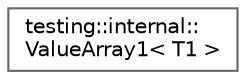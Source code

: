 digraph "Gráfico de jerarquía de clases"
{
 // LATEX_PDF_SIZE
  bgcolor="transparent";
  edge [fontname=Helvetica,fontsize=10,labelfontname=Helvetica,labelfontsize=10];
  node [fontname=Helvetica,fontsize=10,shape=box,height=0.2,width=0.4];
  rankdir="LR";
  Node0 [id="Node000000",label="testing::internal::\lValueArray1\< T1 \>",height=0.2,width=0.4,color="grey40", fillcolor="white", style="filled",URL="$classtesting_1_1internal_1_1_value_array1.html",tooltip=" "];
}
